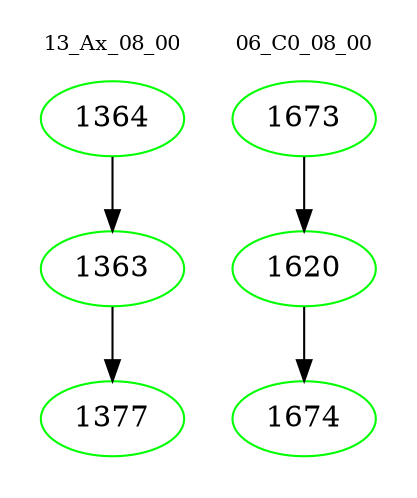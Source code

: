 digraph{
subgraph cluster_0 {
color = white
label = "13_Ax_08_00";
fontsize=10;
T0_1364 [label="1364", color="green"]
T0_1364 -> T0_1363 [color="black"]
T0_1363 [label="1363", color="green"]
T0_1363 -> T0_1377 [color="black"]
T0_1377 [label="1377", color="green"]
}
subgraph cluster_1 {
color = white
label = "06_C0_08_00";
fontsize=10;
T1_1673 [label="1673", color="green"]
T1_1673 -> T1_1620 [color="black"]
T1_1620 [label="1620", color="green"]
T1_1620 -> T1_1674 [color="black"]
T1_1674 [label="1674", color="green"]
}
}
